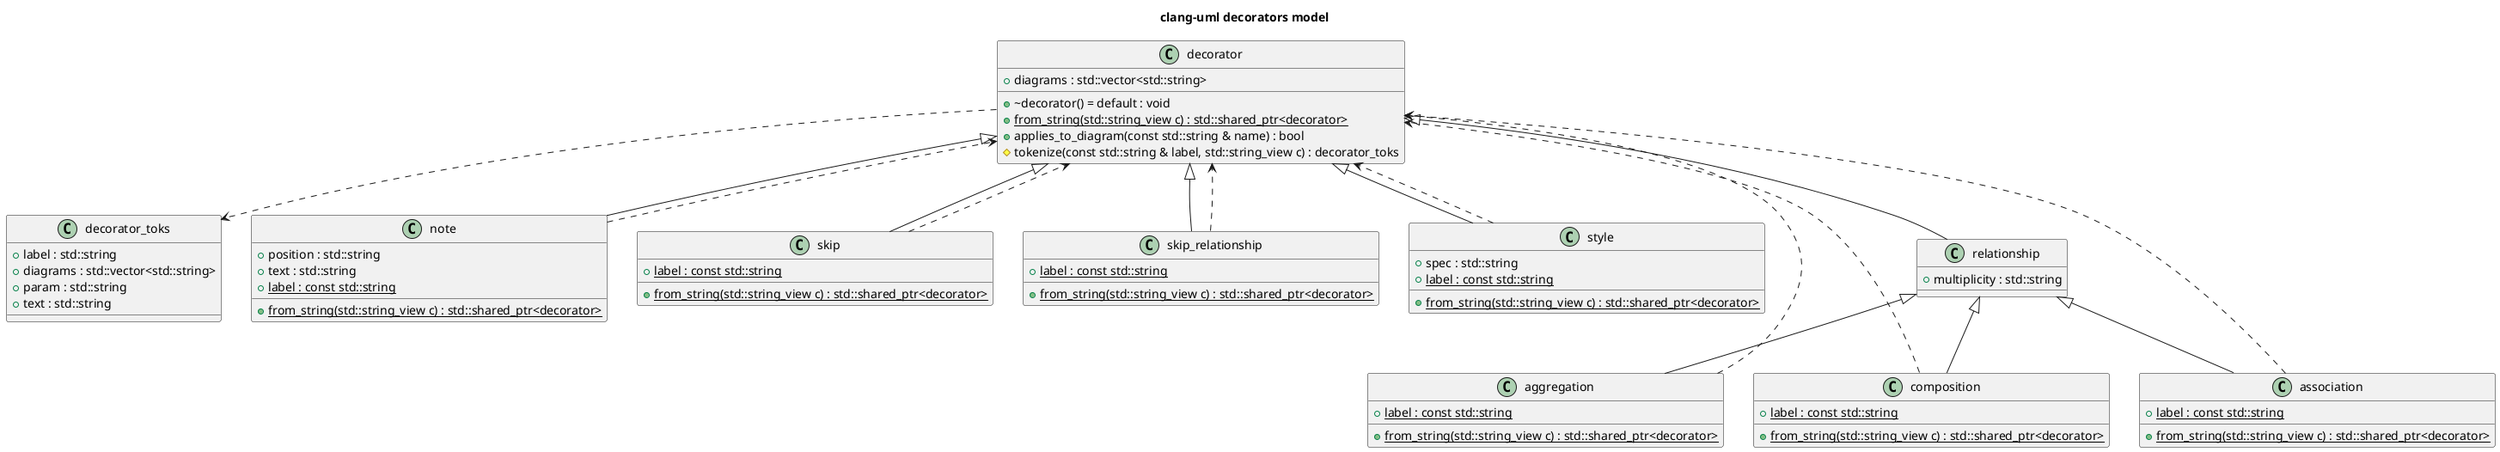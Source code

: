@startuml
title clang-uml decorators model
class "decorator_toks" as C_0000532301235174338361
class C_0000532301235174338361 [[https://github.com/bkryza/clang-uml/blob/e2b772d8d6ed61adcb6dcd50003f96096df02f9e/src/decorators/decorators.h#L29{decorator_toks}]] {
+label : std::string [[[https://github.com/bkryza/clang-uml/blob/e2b772d8d6ed61adcb6dcd50003f96096df02f9e/src/decorators/decorators.h#L30{label}]]]
+diagrams : std::vector<std::string> [[[https://github.com/bkryza/clang-uml/blob/e2b772d8d6ed61adcb6dcd50003f96096df02f9e/src/decorators/decorators.h#L31{diagrams}]]]
+param : std::string [[[https://github.com/bkryza/clang-uml/blob/e2b772d8d6ed61adcb6dcd50003f96096df02f9e/src/decorators/decorators.h#L32{param}]]]
+text : std::string [[[https://github.com/bkryza/clang-uml/blob/e2b772d8d6ed61adcb6dcd50003f96096df02f9e/src/decorators/decorators.h#L33{text}]]]
}
class "decorator" as C_0001039481254924641333
class C_0001039481254924641333 [[https://github.com/bkryza/clang-uml/blob/e2b772d8d6ed61adcb6dcd50003f96096df02f9e/src/decorators/decorators.h#L36{decorator}]] {
+~decorator() = default : void
{static} +from_string(std::string_view c) : std::shared_ptr<decorator>
+applies_to_diagram(const std::string & name) : bool
#tokenize(const std::string & label, std::string_view c) : decorator_toks
+diagrams : std::vector<std::string> [[[https://github.com/bkryza/clang-uml/blob/e2b772d8d6ed61adcb6dcd50003f96096df02f9e/src/decorators/decorators.h#L37{diagrams}]]]
}
class "note" as C_0001347272482812804274
class C_0001347272482812804274 [[https://github.com/bkryza/clang-uml/blob/e2b772d8d6ed61adcb6dcd50003f96096df02f9e/src/decorators/decorators.h#L49{note}]] {
{static} +from_string(std::string_view c) : std::shared_ptr<decorator>
+position : std::string [[[https://github.com/bkryza/clang-uml/blob/e2b772d8d6ed61adcb6dcd50003f96096df02f9e/src/decorators/decorators.h#L52{position}]]]
+text : std::string [[[https://github.com/bkryza/clang-uml/blob/e2b772d8d6ed61adcb6dcd50003f96096df02f9e/src/decorators/decorators.h#L53{text}]]]
{static} +label : const std::string [[[https://github.com/bkryza/clang-uml/blob/e2b772d8d6ed61adcb6dcd50003f96096df02f9e/src/decorators/decorators.h#L50{label}]]]
}
class "skip" as C_0001462474947254948682
class C_0001462474947254948682 [[https://github.com/bkryza/clang-uml/blob/e2b772d8d6ed61adcb6dcd50003f96096df02f9e/src/decorators/decorators.h#L58{skip}]] {
{static} +from_string(std::string_view c) : std::shared_ptr<decorator>
{static} +label : const std::string [[[https://github.com/bkryza/clang-uml/blob/e2b772d8d6ed61adcb6dcd50003f96096df02f9e/src/decorators/decorators.h#L59{label}]]]
}
class "skip_relationship" as C_0000685427930366073750
class C_0000685427930366073750 [[https://github.com/bkryza/clang-uml/blob/e2b772d8d6ed61adcb6dcd50003f96096df02f9e/src/decorators/decorators.h#L64{skip_relationship}]] {
{static} +from_string(std::string_view c) : std::shared_ptr<decorator>
{static} +label : const std::string [[[https://github.com/bkryza/clang-uml/blob/e2b772d8d6ed61adcb6dcd50003f96096df02f9e/src/decorators/decorators.h#L65{label}]]]
}
class "style" as C_0000116269747867995555
class C_0000116269747867995555 [[https://github.com/bkryza/clang-uml/blob/e2b772d8d6ed61adcb6dcd50003f96096df02f9e/src/decorators/decorators.h#L70{style}]] {
{static} +from_string(std::string_view c) : std::shared_ptr<decorator>
+spec : std::string [[[https://github.com/bkryza/clang-uml/blob/e2b772d8d6ed61adcb6dcd50003f96096df02f9e/src/decorators/decorators.h#L73{spec}]]]
{static} +label : const std::string [[[https://github.com/bkryza/clang-uml/blob/e2b772d8d6ed61adcb6dcd50003f96096df02f9e/src/decorators/decorators.h#L71{label}]]]
}
class "relationship" as C_0001576276283144132872
class C_0001576276283144132872 [[https://github.com/bkryza/clang-uml/blob/e2b772d8d6ed61adcb6dcd50003f96096df02f9e/src/decorators/decorators.h#L77{relationship}]] {
+multiplicity : std::string [[[https://github.com/bkryza/clang-uml/blob/e2b772d8d6ed61adcb6dcd50003f96096df02f9e/src/decorators/decorators.h#L78{multiplicity}]]]
}
class "aggregation" as C_0000175979950567138488
class C_0000175979950567138488 [[https://github.com/bkryza/clang-uml/blob/e2b772d8d6ed61adcb6dcd50003f96096df02f9e/src/decorators/decorators.h#L81{aggregation}]] {
{static} +from_string(std::string_view c) : std::shared_ptr<decorator>
{static} +label : const std::string [[[https://github.com/bkryza/clang-uml/blob/e2b772d8d6ed61adcb6dcd50003f96096df02f9e/src/decorators/decorators.h#L82{label}]]]
}
class "composition" as C_0001028911016492067053
class C_0001028911016492067053 [[https://github.com/bkryza/clang-uml/blob/e2b772d8d6ed61adcb6dcd50003f96096df02f9e/src/decorators/decorators.h#L87{composition}]] {
{static} +from_string(std::string_view c) : std::shared_ptr<decorator>
{static} +label : const std::string [[[https://github.com/bkryza/clang-uml/blob/e2b772d8d6ed61adcb6dcd50003f96096df02f9e/src/decorators/decorators.h#L88{label}]]]
}
class "association" as C_0001534243399456949265
class C_0001534243399456949265 [[https://github.com/bkryza/clang-uml/blob/e2b772d8d6ed61adcb6dcd50003f96096df02f9e/src/decorators/decorators.h#L93{association}]] {
{static} +from_string(std::string_view c) : std::shared_ptr<decorator>
{static} +label : const std::string [[[https://github.com/bkryza/clang-uml/blob/e2b772d8d6ed61adcb6dcd50003f96096df02f9e/src/decorators/decorators.h#L94{label}]]]
}
C_0001039481254924641333 ..> C_0000532301235174338361
C_0001347272482812804274 ..> C_0001039481254924641333
C_0001039481254924641333 <|-- C_0001347272482812804274
C_0001462474947254948682 ..> C_0001039481254924641333
C_0001039481254924641333 <|-- C_0001462474947254948682
C_0000685427930366073750 ..> C_0001039481254924641333
C_0001039481254924641333 <|-- C_0000685427930366073750
C_0000116269747867995555 ..> C_0001039481254924641333
C_0001039481254924641333 <|-- C_0000116269747867995555
C_0001039481254924641333 <|-- C_0001576276283144132872
C_0000175979950567138488 ..> C_0001039481254924641333
C_0001576276283144132872 <|-- C_0000175979950567138488
C_0001028911016492067053 ..> C_0001039481254924641333
C_0001576276283144132872 <|-- C_0001028911016492067053
C_0001534243399456949265 ..> C_0001039481254924641333
C_0001576276283144132872 <|-- C_0001534243399456949265

'Generated with clang-uml, version 0.3.5-1-g9a5a152
'LLVM version Ubuntu clang version 15.0.6
@enduml
